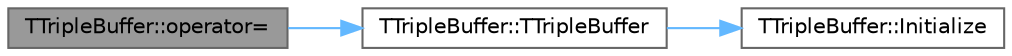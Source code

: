 digraph "TTripleBuffer::operator="
{
 // INTERACTIVE_SVG=YES
 // LATEX_PDF_SIZE
  bgcolor="transparent";
  edge [fontname=Helvetica,fontsize=10,labelfontname=Helvetica,labelfontsize=10];
  node [fontname=Helvetica,fontsize=10,shape=box,height=0.2,width=0.4];
  rankdir="LR";
  Node1 [id="Node000001",label="TTripleBuffer::operator=",height=0.2,width=0.4,color="gray40", fillcolor="grey60", style="filled", fontcolor="black",tooltip="Hidden copy assignment (triple buffers cannot be copied)."];
  Node1 -> Node2 [id="edge1_Node000001_Node000002",color="steelblue1",style="solid",tooltip=" "];
  Node2 [id="Node000002",label="TTripleBuffer::TTripleBuffer",height=0.2,width=0.4,color="grey40", fillcolor="white", style="filled",URL="$d1/d21/classTTripleBuffer.html#a47f751f172354d13fba7e2bbb03554b8",tooltip="Default constructor."];
  Node2 -> Node3 [id="edge2_Node000002_Node000003",color="steelblue1",style="solid",tooltip=" "];
  Node3 [id="Node000003",label="TTripleBuffer::Initialize",height=0.2,width=0.4,color="grey40", fillcolor="white", style="filled",URL="$d1/d21/classTTripleBuffer.html#aff5f47d0f7571f4cb79542ca4fd7fcb2",tooltip="Initialize the triple buffer."];
}

